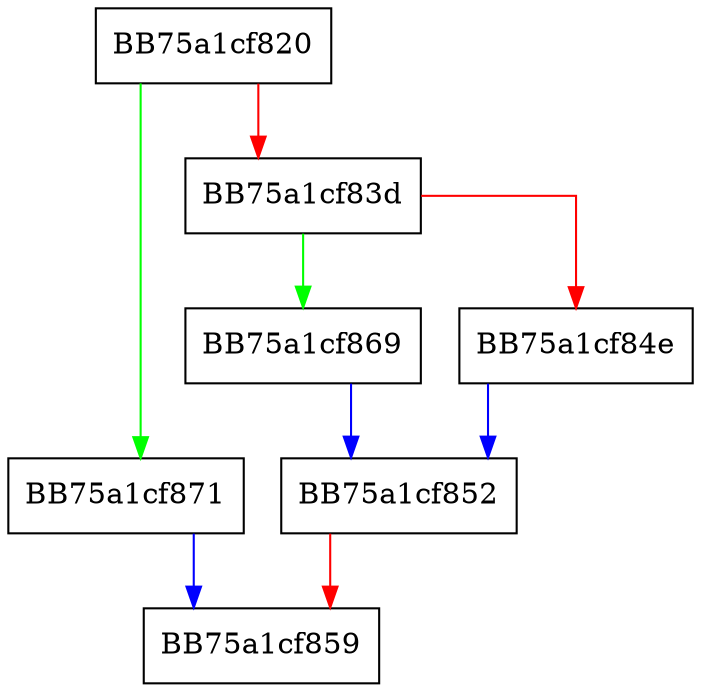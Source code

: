 digraph getByte {
  node [shape="box"];
  graph [splines=ortho];
  BB75a1cf820 -> BB75a1cf871 [color="green"];
  BB75a1cf820 -> BB75a1cf83d [color="red"];
  BB75a1cf83d -> BB75a1cf869 [color="green"];
  BB75a1cf83d -> BB75a1cf84e [color="red"];
  BB75a1cf84e -> BB75a1cf852 [color="blue"];
  BB75a1cf852 -> BB75a1cf859 [color="red"];
  BB75a1cf869 -> BB75a1cf852 [color="blue"];
  BB75a1cf871 -> BB75a1cf859 [color="blue"];
}